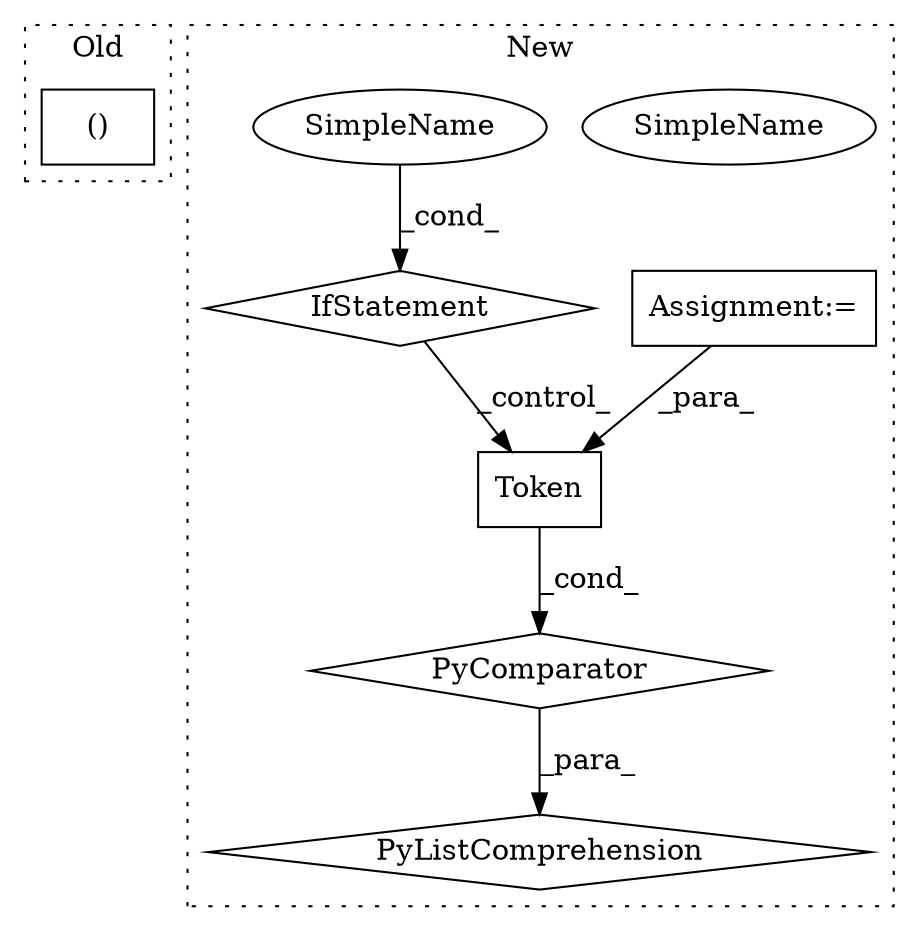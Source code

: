 digraph G {
subgraph cluster0 {
1 [label="()" a="106" s="3037" l="33" shape="box"];
label = "Old";
style="dotted";
}
subgraph cluster1 {
2 [label="Token" a="32" s="3338,3345" l="6,1" shape="box"];
3 [label="IfStatement" a="25" s="3407" l="32" shape="diamond"];
4 [label="SimpleName" a="42" s="3434" l="5" shape="ellipse"];
5 [label="PyComparator" a="113" s="3407" l="32" shape="diamond"];
6 [label="PyListComprehension" a="109" s="3338" l="109" shape="diamond"];
7 [label="Assignment:=" a="7" s="3407" l="32" shape="box"];
8 [label="SimpleName" a="42" s="3434" l="5" shape="ellipse"];
label = "New";
style="dotted";
}
2 -> 5 [label="_cond_"];
3 -> 2 [label="_control_"];
5 -> 6 [label="_para_"];
7 -> 2 [label="_para_"];
8 -> 3 [label="_cond_"];
}